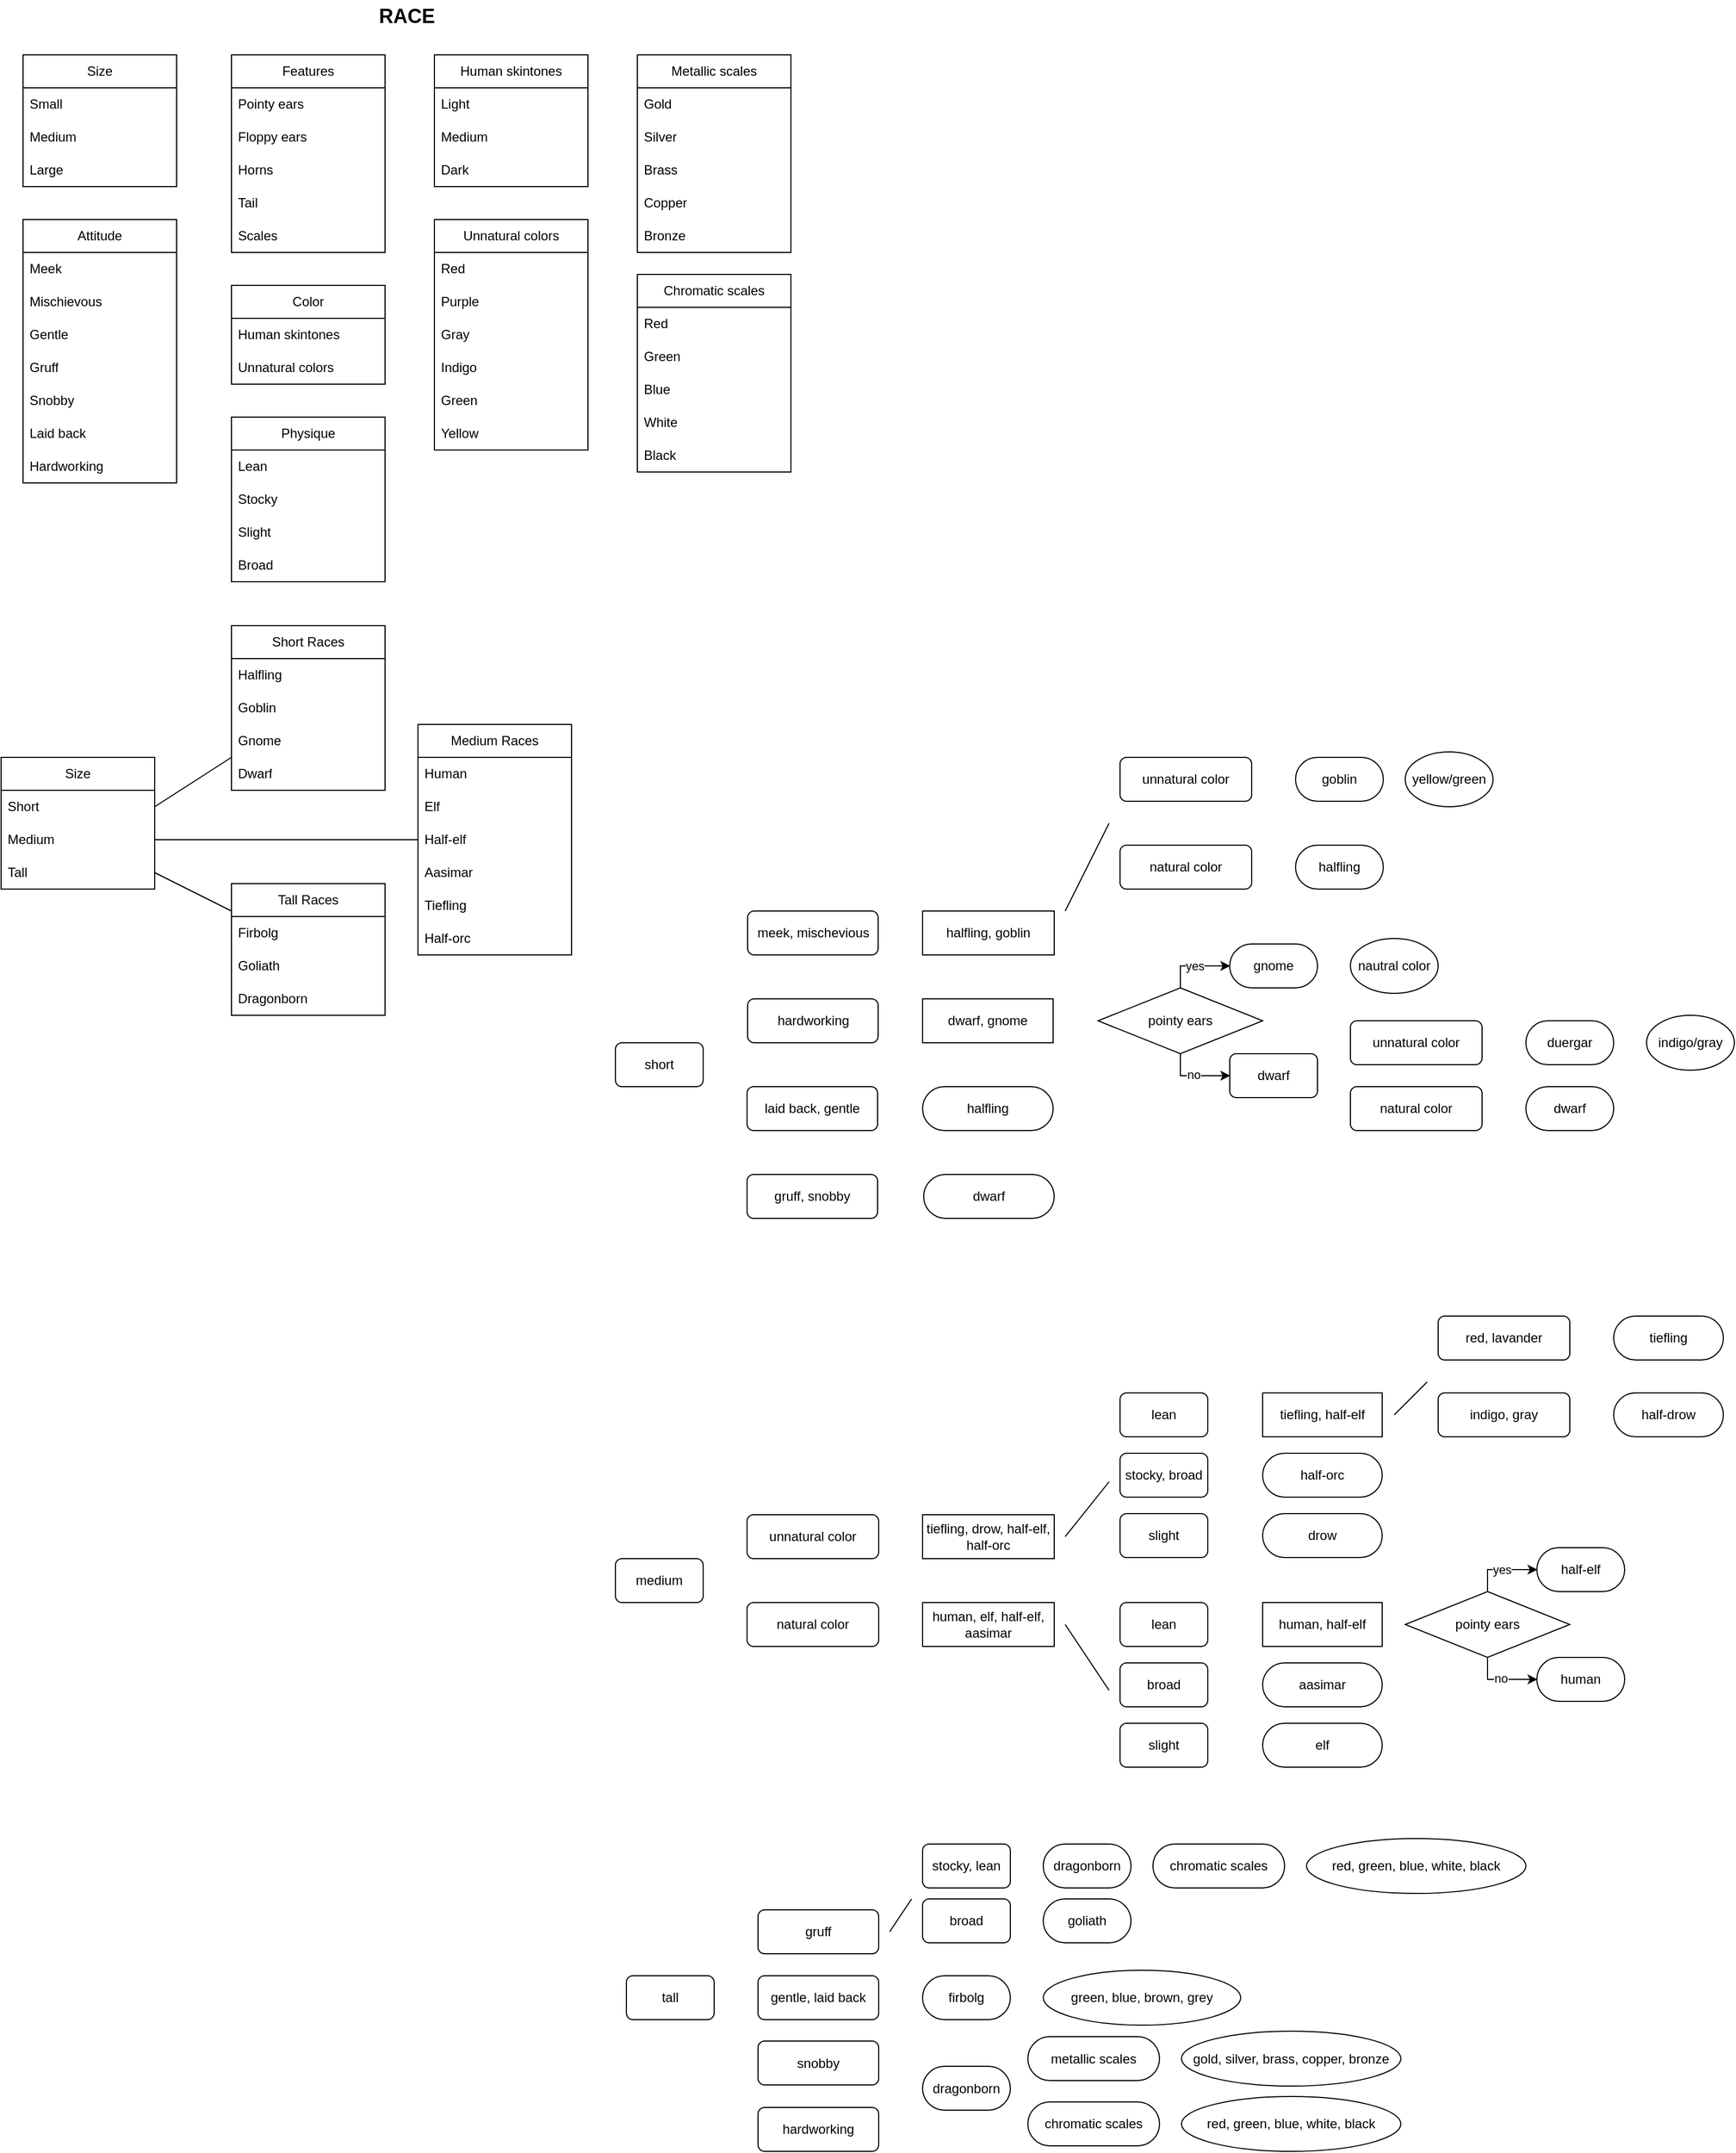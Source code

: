 <mxfile version="21.2.7" type="device">
  <diagram name="Page-1" id="GU8Ssl7aqhGgLjtSVy66">
    <mxGraphModel dx="1290" dy="538" grid="1" gridSize="10" guides="1" tooltips="1" connect="1" arrows="1" fold="1" page="1" pageScale="1" pageWidth="850" pageHeight="1100" math="0" shadow="0">
      <root>
        <mxCell id="0" />
        <mxCell id="1" parent="0" />
        <mxCell id="OSJO1DfyJ7Ro2u0NS1iK-2" value="Size" style="swimlane;fontStyle=0;childLayout=stackLayout;horizontal=1;startSize=30;horizontalStack=0;resizeParent=1;resizeParentMax=0;resizeLast=0;collapsible=1;marginBottom=0;whiteSpace=wrap;html=1;" vertex="1" parent="1">
          <mxGeometry x="50" y="80" width="140" height="120" as="geometry" />
        </mxCell>
        <mxCell id="OSJO1DfyJ7Ro2u0NS1iK-3" value="Small" style="text;strokeColor=none;fillColor=none;align=left;verticalAlign=middle;spacingLeft=4;spacingRight=4;overflow=hidden;points=[[0,0.5],[1,0.5]];portConstraint=eastwest;rotatable=0;whiteSpace=wrap;html=1;" vertex="1" parent="OSJO1DfyJ7Ro2u0NS1iK-2">
          <mxGeometry y="30" width="140" height="30" as="geometry" />
        </mxCell>
        <mxCell id="OSJO1DfyJ7Ro2u0NS1iK-4" value="Medium" style="text;strokeColor=none;fillColor=none;align=left;verticalAlign=middle;spacingLeft=4;spacingRight=4;overflow=hidden;points=[[0,0.5],[1,0.5]];portConstraint=eastwest;rotatable=0;whiteSpace=wrap;html=1;" vertex="1" parent="OSJO1DfyJ7Ro2u0NS1iK-2">
          <mxGeometry y="60" width="140" height="30" as="geometry" />
        </mxCell>
        <mxCell id="OSJO1DfyJ7Ro2u0NS1iK-5" value="Large" style="text;strokeColor=none;fillColor=none;align=left;verticalAlign=middle;spacingLeft=4;spacingRight=4;overflow=hidden;points=[[0,0.5],[1,0.5]];portConstraint=eastwest;rotatable=0;whiteSpace=wrap;html=1;" vertex="1" parent="OSJO1DfyJ7Ro2u0NS1iK-2">
          <mxGeometry y="90" width="140" height="30" as="geometry" />
        </mxCell>
        <mxCell id="OSJO1DfyJ7Ro2u0NS1iK-6" value="&lt;font style=&quot;font-size: 18px;&quot;&gt;&lt;b&gt;RACE&lt;/b&gt;&lt;/font&gt;" style="text;html=1;strokeColor=none;fillColor=none;align=center;verticalAlign=middle;whiteSpace=wrap;rounded=0;" vertex="1" parent="1">
          <mxGeometry x="370" y="30" width="60" height="30" as="geometry" />
        </mxCell>
        <mxCell id="OSJO1DfyJ7Ro2u0NS1iK-8" value="Attitude" style="swimlane;fontStyle=0;childLayout=stackLayout;horizontal=1;startSize=30;horizontalStack=0;resizeParent=1;resizeParentMax=0;resizeLast=0;collapsible=1;marginBottom=0;whiteSpace=wrap;html=1;movable=1;resizable=1;rotatable=1;deletable=1;editable=1;locked=0;connectable=1;" vertex="1" parent="1">
          <mxGeometry x="50" y="230" width="140" height="240" as="geometry" />
        </mxCell>
        <mxCell id="OSJO1DfyJ7Ro2u0NS1iK-9" value="&lt;div&gt;Meek&lt;/div&gt;" style="text;strokeColor=none;fillColor=none;align=left;verticalAlign=middle;spacingLeft=4;spacingRight=4;overflow=hidden;points=[[0,0.5],[1,0.5]];portConstraint=eastwest;rotatable=0;whiteSpace=wrap;html=1;" vertex="1" parent="OSJO1DfyJ7Ro2u0NS1iK-8">
          <mxGeometry y="30" width="140" height="30" as="geometry" />
        </mxCell>
        <mxCell id="OSJO1DfyJ7Ro2u0NS1iK-10" value="&lt;div&gt;Mischievous&lt;/div&gt;" style="text;strokeColor=none;fillColor=none;align=left;verticalAlign=middle;spacingLeft=4;spacingRight=4;overflow=hidden;points=[[0,0.5],[1,0.5]];portConstraint=eastwest;rotatable=0;whiteSpace=wrap;html=1;" vertex="1" parent="OSJO1DfyJ7Ro2u0NS1iK-8">
          <mxGeometry y="60" width="140" height="30" as="geometry" />
        </mxCell>
        <mxCell id="OSJO1DfyJ7Ro2u0NS1iK-11" value="Gentle" style="text;strokeColor=none;fillColor=none;align=left;verticalAlign=middle;spacingLeft=4;spacingRight=4;overflow=hidden;points=[[0,0.5],[1,0.5]];portConstraint=eastwest;rotatable=0;whiteSpace=wrap;html=1;" vertex="1" parent="OSJO1DfyJ7Ro2u0NS1iK-8">
          <mxGeometry y="90" width="140" height="30" as="geometry" />
        </mxCell>
        <mxCell id="OSJO1DfyJ7Ro2u0NS1iK-13" value="Gruff" style="text;strokeColor=none;fillColor=none;align=left;verticalAlign=middle;spacingLeft=4;spacingRight=4;overflow=hidden;points=[[0,0.5],[1,0.5]];portConstraint=eastwest;rotatable=0;whiteSpace=wrap;html=1;" vertex="1" parent="OSJO1DfyJ7Ro2u0NS1iK-8">
          <mxGeometry y="120" width="140" height="30" as="geometry" />
        </mxCell>
        <mxCell id="OSJO1DfyJ7Ro2u0NS1iK-14" value="Snobby" style="text;strokeColor=none;fillColor=none;align=left;verticalAlign=middle;spacingLeft=4;spacingRight=4;overflow=hidden;points=[[0,0.5],[1,0.5]];portConstraint=eastwest;rotatable=0;whiteSpace=wrap;html=1;" vertex="1" parent="OSJO1DfyJ7Ro2u0NS1iK-8">
          <mxGeometry y="150" width="140" height="30" as="geometry" />
        </mxCell>
        <mxCell id="OSJO1DfyJ7Ro2u0NS1iK-108" value="&lt;div&gt;Laid back&lt;/div&gt;" style="text;strokeColor=none;fillColor=none;align=left;verticalAlign=middle;spacingLeft=4;spacingRight=4;overflow=hidden;points=[[0,0.5],[1,0.5]];portConstraint=eastwest;rotatable=0;whiteSpace=wrap;html=1;" vertex="1" parent="OSJO1DfyJ7Ro2u0NS1iK-8">
          <mxGeometry y="180" width="140" height="30" as="geometry" />
        </mxCell>
        <mxCell id="OSJO1DfyJ7Ro2u0NS1iK-109" value="Hardworking" style="text;strokeColor=none;fillColor=none;align=left;verticalAlign=middle;spacingLeft=4;spacingRight=4;overflow=hidden;points=[[0,0.5],[1,0.5]];portConstraint=eastwest;rotatable=0;whiteSpace=wrap;html=1;" vertex="1" parent="OSJO1DfyJ7Ro2u0NS1iK-8">
          <mxGeometry y="210" width="140" height="30" as="geometry" />
        </mxCell>
        <mxCell id="OSJO1DfyJ7Ro2u0NS1iK-16" value="Features" style="swimlane;fontStyle=0;childLayout=stackLayout;horizontal=1;startSize=30;horizontalStack=0;resizeParent=1;resizeParentMax=0;resizeLast=0;collapsible=1;marginBottom=0;whiteSpace=wrap;html=1;" vertex="1" parent="1">
          <mxGeometry x="240" y="80" width="140" height="180" as="geometry" />
        </mxCell>
        <mxCell id="OSJO1DfyJ7Ro2u0NS1iK-17" value="Pointy ears" style="text;strokeColor=none;fillColor=none;align=left;verticalAlign=middle;spacingLeft=4;spacingRight=4;overflow=hidden;points=[[0,0.5],[1,0.5]];portConstraint=eastwest;rotatable=0;whiteSpace=wrap;html=1;" vertex="1" parent="OSJO1DfyJ7Ro2u0NS1iK-16">
          <mxGeometry y="30" width="140" height="30" as="geometry" />
        </mxCell>
        <mxCell id="OSJO1DfyJ7Ro2u0NS1iK-18" value="Floppy ears" style="text;strokeColor=none;fillColor=none;align=left;verticalAlign=middle;spacingLeft=4;spacingRight=4;overflow=hidden;points=[[0,0.5],[1,0.5]];portConstraint=eastwest;rotatable=0;whiteSpace=wrap;html=1;" vertex="1" parent="OSJO1DfyJ7Ro2u0NS1iK-16">
          <mxGeometry y="60" width="140" height="30" as="geometry" />
        </mxCell>
        <mxCell id="OSJO1DfyJ7Ro2u0NS1iK-19" value="&lt;div&gt;Horns&lt;/div&gt;" style="text;strokeColor=none;fillColor=none;align=left;verticalAlign=middle;spacingLeft=4;spacingRight=4;overflow=hidden;points=[[0,0.5],[1,0.5]];portConstraint=eastwest;rotatable=0;whiteSpace=wrap;html=1;" vertex="1" parent="OSJO1DfyJ7Ro2u0NS1iK-16">
          <mxGeometry y="90" width="140" height="30" as="geometry" />
        </mxCell>
        <mxCell id="OSJO1DfyJ7Ro2u0NS1iK-20" value="Tail" style="text;strokeColor=none;fillColor=none;align=left;verticalAlign=middle;spacingLeft=4;spacingRight=4;overflow=hidden;points=[[0,0.5],[1,0.5]];portConstraint=eastwest;rotatable=0;whiteSpace=wrap;html=1;" vertex="1" parent="OSJO1DfyJ7Ro2u0NS1iK-16">
          <mxGeometry y="120" width="140" height="30" as="geometry" />
        </mxCell>
        <mxCell id="OSJO1DfyJ7Ro2u0NS1iK-21" value="Scales" style="text;strokeColor=none;fillColor=none;align=left;verticalAlign=middle;spacingLeft=4;spacingRight=4;overflow=hidden;points=[[0,0.5],[1,0.5]];portConstraint=eastwest;rotatable=0;whiteSpace=wrap;html=1;" vertex="1" parent="OSJO1DfyJ7Ro2u0NS1iK-16">
          <mxGeometry y="150" width="140" height="30" as="geometry" />
        </mxCell>
        <mxCell id="OSJO1DfyJ7Ro2u0NS1iK-22" value="Color" style="swimlane;fontStyle=0;childLayout=stackLayout;horizontal=1;startSize=30;horizontalStack=0;resizeParent=1;resizeParentMax=0;resizeLast=0;collapsible=1;marginBottom=0;whiteSpace=wrap;html=1;" vertex="1" parent="1">
          <mxGeometry x="240" y="290" width="140" height="90" as="geometry" />
        </mxCell>
        <mxCell id="OSJO1DfyJ7Ro2u0NS1iK-23" value="Human skintones" style="text;strokeColor=none;fillColor=none;align=left;verticalAlign=middle;spacingLeft=4;spacingRight=4;overflow=hidden;points=[[0,0.5],[1,0.5]];portConstraint=eastwest;rotatable=0;whiteSpace=wrap;html=1;" vertex="1" parent="OSJO1DfyJ7Ro2u0NS1iK-22">
          <mxGeometry y="30" width="140" height="30" as="geometry" />
        </mxCell>
        <mxCell id="OSJO1DfyJ7Ro2u0NS1iK-24" value="&lt;div&gt;Unnatural colors&lt;/div&gt;" style="text;strokeColor=none;fillColor=none;align=left;verticalAlign=middle;spacingLeft=4;spacingRight=4;overflow=hidden;points=[[0,0.5],[1,0.5]];portConstraint=eastwest;rotatable=0;whiteSpace=wrap;html=1;" vertex="1" parent="OSJO1DfyJ7Ro2u0NS1iK-22">
          <mxGeometry y="60" width="140" height="30" as="geometry" />
        </mxCell>
        <mxCell id="OSJO1DfyJ7Ro2u0NS1iK-26" value="Human skintones" style="swimlane;fontStyle=0;childLayout=stackLayout;horizontal=1;startSize=30;horizontalStack=0;resizeParent=1;resizeParentMax=0;resizeLast=0;collapsible=1;marginBottom=0;whiteSpace=wrap;html=1;" vertex="1" parent="1">
          <mxGeometry x="425" y="80" width="140" height="120" as="geometry" />
        </mxCell>
        <mxCell id="OSJO1DfyJ7Ro2u0NS1iK-27" value="Light" style="text;strokeColor=none;fillColor=none;align=left;verticalAlign=middle;spacingLeft=4;spacingRight=4;overflow=hidden;points=[[0,0.5],[1,0.5]];portConstraint=eastwest;rotatable=0;whiteSpace=wrap;html=1;" vertex="1" parent="OSJO1DfyJ7Ro2u0NS1iK-26">
          <mxGeometry y="30" width="140" height="30" as="geometry" />
        </mxCell>
        <mxCell id="OSJO1DfyJ7Ro2u0NS1iK-28" value="Medium" style="text;strokeColor=none;fillColor=none;align=left;verticalAlign=middle;spacingLeft=4;spacingRight=4;overflow=hidden;points=[[0,0.5],[1,0.5]];portConstraint=eastwest;rotatable=0;whiteSpace=wrap;html=1;" vertex="1" parent="OSJO1DfyJ7Ro2u0NS1iK-26">
          <mxGeometry y="60" width="140" height="30" as="geometry" />
        </mxCell>
        <mxCell id="OSJO1DfyJ7Ro2u0NS1iK-29" value="Dark" style="text;strokeColor=none;fillColor=none;align=left;verticalAlign=middle;spacingLeft=4;spacingRight=4;overflow=hidden;points=[[0,0.5],[1,0.5]];portConstraint=eastwest;rotatable=0;whiteSpace=wrap;html=1;" vertex="1" parent="OSJO1DfyJ7Ro2u0NS1iK-26">
          <mxGeometry y="90" width="140" height="30" as="geometry" />
        </mxCell>
        <mxCell id="OSJO1DfyJ7Ro2u0NS1iK-30" value="Unnatural colors" style="swimlane;fontStyle=0;childLayout=stackLayout;horizontal=1;startSize=30;horizontalStack=0;resizeParent=1;resizeParentMax=0;resizeLast=0;collapsible=1;marginBottom=0;whiteSpace=wrap;html=1;" vertex="1" parent="1">
          <mxGeometry x="425" y="230" width="140" height="210" as="geometry" />
        </mxCell>
        <mxCell id="OSJO1DfyJ7Ro2u0NS1iK-31" value="Red" style="text;strokeColor=none;fillColor=none;align=left;verticalAlign=middle;spacingLeft=4;spacingRight=4;overflow=hidden;points=[[0,0.5],[1,0.5]];portConstraint=eastwest;rotatable=0;whiteSpace=wrap;html=1;" vertex="1" parent="OSJO1DfyJ7Ro2u0NS1iK-30">
          <mxGeometry y="30" width="140" height="30" as="geometry" />
        </mxCell>
        <mxCell id="OSJO1DfyJ7Ro2u0NS1iK-42" value="Purple" style="text;strokeColor=none;fillColor=none;align=left;verticalAlign=middle;spacingLeft=4;spacingRight=4;overflow=hidden;points=[[0,0.5],[1,0.5]];portConstraint=eastwest;rotatable=0;whiteSpace=wrap;html=1;" vertex="1" parent="OSJO1DfyJ7Ro2u0NS1iK-30">
          <mxGeometry y="60" width="140" height="30" as="geometry" />
        </mxCell>
        <mxCell id="OSJO1DfyJ7Ro2u0NS1iK-32" value="&lt;div&gt;Gray&lt;/div&gt;" style="text;strokeColor=none;fillColor=none;align=left;verticalAlign=middle;spacingLeft=4;spacingRight=4;overflow=hidden;points=[[0,0.5],[1,0.5]];portConstraint=eastwest;rotatable=0;whiteSpace=wrap;html=1;" vertex="1" parent="OSJO1DfyJ7Ro2u0NS1iK-30">
          <mxGeometry y="90" width="140" height="30" as="geometry" />
        </mxCell>
        <mxCell id="OSJO1DfyJ7Ro2u0NS1iK-33" value="&lt;div&gt;Indigo&lt;/div&gt;" style="text;strokeColor=none;fillColor=none;align=left;verticalAlign=middle;spacingLeft=4;spacingRight=4;overflow=hidden;points=[[0,0.5],[1,0.5]];portConstraint=eastwest;rotatable=0;whiteSpace=wrap;html=1;" vertex="1" parent="OSJO1DfyJ7Ro2u0NS1iK-30">
          <mxGeometry y="120" width="140" height="30" as="geometry" />
        </mxCell>
        <mxCell id="OSJO1DfyJ7Ro2u0NS1iK-88" value="Green" style="text;strokeColor=none;fillColor=none;align=left;verticalAlign=middle;spacingLeft=4;spacingRight=4;overflow=hidden;points=[[0,0.5],[1,0.5]];portConstraint=eastwest;rotatable=0;whiteSpace=wrap;html=1;" vertex="1" parent="OSJO1DfyJ7Ro2u0NS1iK-30">
          <mxGeometry y="150" width="140" height="30" as="geometry" />
        </mxCell>
        <mxCell id="OSJO1DfyJ7Ro2u0NS1iK-89" value="Yellow" style="text;strokeColor=none;fillColor=none;align=left;verticalAlign=middle;spacingLeft=4;spacingRight=4;overflow=hidden;points=[[0,0.5],[1,0.5]];portConstraint=eastwest;rotatable=0;whiteSpace=wrap;html=1;" vertex="1" parent="OSJO1DfyJ7Ro2u0NS1iK-30">
          <mxGeometry y="180" width="140" height="30" as="geometry" />
        </mxCell>
        <mxCell id="OSJO1DfyJ7Ro2u0NS1iK-38" value="Metallic scales" style="swimlane;fontStyle=0;childLayout=stackLayout;horizontal=1;startSize=30;horizontalStack=0;resizeParent=1;resizeParentMax=0;resizeLast=0;collapsible=1;marginBottom=0;whiteSpace=wrap;html=1;" vertex="1" parent="1">
          <mxGeometry x="610" y="80" width="140" height="180" as="geometry" />
        </mxCell>
        <mxCell id="OSJO1DfyJ7Ro2u0NS1iK-39" value="&lt;div&gt;Gold&lt;/div&gt;" style="text;strokeColor=none;fillColor=none;align=left;verticalAlign=middle;spacingLeft=4;spacingRight=4;overflow=hidden;points=[[0,0.5],[1,0.5]];portConstraint=eastwest;rotatable=0;whiteSpace=wrap;html=1;" vertex="1" parent="OSJO1DfyJ7Ro2u0NS1iK-38">
          <mxGeometry y="30" width="140" height="30" as="geometry" />
        </mxCell>
        <mxCell id="OSJO1DfyJ7Ro2u0NS1iK-40" value="Silver" style="text;strokeColor=none;fillColor=none;align=left;verticalAlign=middle;spacingLeft=4;spacingRight=4;overflow=hidden;points=[[0,0.5],[1,0.5]];portConstraint=eastwest;rotatable=0;whiteSpace=wrap;html=1;" vertex="1" parent="OSJO1DfyJ7Ro2u0NS1iK-38">
          <mxGeometry y="60" width="140" height="30" as="geometry" />
        </mxCell>
        <mxCell id="OSJO1DfyJ7Ro2u0NS1iK-41" value="Brass" style="text;strokeColor=none;fillColor=none;align=left;verticalAlign=middle;spacingLeft=4;spacingRight=4;overflow=hidden;points=[[0,0.5],[1,0.5]];portConstraint=eastwest;rotatable=0;whiteSpace=wrap;html=1;" vertex="1" parent="OSJO1DfyJ7Ro2u0NS1iK-38">
          <mxGeometry y="90" width="140" height="30" as="geometry" />
        </mxCell>
        <mxCell id="OSJO1DfyJ7Ro2u0NS1iK-43" value="Copper" style="text;strokeColor=none;fillColor=none;align=left;verticalAlign=middle;spacingLeft=4;spacingRight=4;overflow=hidden;points=[[0,0.5],[1,0.5]];portConstraint=eastwest;rotatable=0;whiteSpace=wrap;html=1;" vertex="1" parent="OSJO1DfyJ7Ro2u0NS1iK-38">
          <mxGeometry y="120" width="140" height="30" as="geometry" />
        </mxCell>
        <mxCell id="OSJO1DfyJ7Ro2u0NS1iK-44" value="Bronze" style="text;strokeColor=none;fillColor=none;align=left;verticalAlign=middle;spacingLeft=4;spacingRight=4;overflow=hidden;points=[[0,0.5],[1,0.5]];portConstraint=eastwest;rotatable=0;whiteSpace=wrap;html=1;" vertex="1" parent="OSJO1DfyJ7Ro2u0NS1iK-38">
          <mxGeometry y="150" width="140" height="30" as="geometry" />
        </mxCell>
        <mxCell id="OSJO1DfyJ7Ro2u0NS1iK-45" value="Chromatic scales" style="swimlane;fontStyle=0;childLayout=stackLayout;horizontal=1;startSize=30;horizontalStack=0;resizeParent=1;resizeParentMax=0;resizeLast=0;collapsible=1;marginBottom=0;whiteSpace=wrap;html=1;" vertex="1" parent="1">
          <mxGeometry x="610" y="280" width="140" height="180" as="geometry" />
        </mxCell>
        <mxCell id="OSJO1DfyJ7Ro2u0NS1iK-46" value="Red&lt;span style=&quot;white-space: pre;&quot;&gt;	&lt;/span&gt;" style="text;strokeColor=none;fillColor=none;align=left;verticalAlign=middle;spacingLeft=4;spacingRight=4;overflow=hidden;points=[[0,0.5],[1,0.5]];portConstraint=eastwest;rotatable=0;whiteSpace=wrap;html=1;" vertex="1" parent="OSJO1DfyJ7Ro2u0NS1iK-45">
          <mxGeometry y="30" width="140" height="30" as="geometry" />
        </mxCell>
        <mxCell id="OSJO1DfyJ7Ro2u0NS1iK-47" value="Green" style="text;strokeColor=none;fillColor=none;align=left;verticalAlign=middle;spacingLeft=4;spacingRight=4;overflow=hidden;points=[[0,0.5],[1,0.5]];portConstraint=eastwest;rotatable=0;whiteSpace=wrap;html=1;" vertex="1" parent="OSJO1DfyJ7Ro2u0NS1iK-45">
          <mxGeometry y="60" width="140" height="30" as="geometry" />
        </mxCell>
        <mxCell id="OSJO1DfyJ7Ro2u0NS1iK-48" value="Blue" style="text;strokeColor=none;fillColor=none;align=left;verticalAlign=middle;spacingLeft=4;spacingRight=4;overflow=hidden;points=[[0,0.5],[1,0.5]];portConstraint=eastwest;rotatable=0;whiteSpace=wrap;html=1;" vertex="1" parent="OSJO1DfyJ7Ro2u0NS1iK-45">
          <mxGeometry y="90" width="140" height="30" as="geometry" />
        </mxCell>
        <mxCell id="OSJO1DfyJ7Ro2u0NS1iK-49" value="White" style="text;strokeColor=none;fillColor=none;align=left;verticalAlign=middle;spacingLeft=4;spacingRight=4;overflow=hidden;points=[[0,0.5],[1,0.5]];portConstraint=eastwest;rotatable=0;whiteSpace=wrap;html=1;" vertex="1" parent="OSJO1DfyJ7Ro2u0NS1iK-45">
          <mxGeometry y="120" width="140" height="30" as="geometry" />
        </mxCell>
        <mxCell id="OSJO1DfyJ7Ro2u0NS1iK-50" value="Black" style="text;strokeColor=none;fillColor=none;align=left;verticalAlign=middle;spacingLeft=4;spacingRight=4;overflow=hidden;points=[[0,0.5],[1,0.5]];portConstraint=eastwest;rotatable=0;whiteSpace=wrap;html=1;" vertex="1" parent="OSJO1DfyJ7Ro2u0NS1iK-45">
          <mxGeometry y="150" width="140" height="30" as="geometry" />
        </mxCell>
        <mxCell id="OSJO1DfyJ7Ro2u0NS1iK-61" value="Physique" style="swimlane;fontStyle=0;childLayout=stackLayout;horizontal=1;startSize=30;horizontalStack=0;resizeParent=1;resizeParentMax=0;resizeLast=0;collapsible=1;marginBottom=0;whiteSpace=wrap;html=1;" vertex="1" parent="1">
          <mxGeometry x="240" y="410" width="140" height="150" as="geometry" />
        </mxCell>
        <mxCell id="OSJO1DfyJ7Ro2u0NS1iK-62" value="Lean" style="text;strokeColor=none;fillColor=none;align=left;verticalAlign=middle;spacingLeft=4;spacingRight=4;overflow=hidden;points=[[0,0.5],[1,0.5]];portConstraint=eastwest;rotatable=0;whiteSpace=wrap;html=1;" vertex="1" parent="OSJO1DfyJ7Ro2u0NS1iK-61">
          <mxGeometry y="30" width="140" height="30" as="geometry" />
        </mxCell>
        <mxCell id="OSJO1DfyJ7Ro2u0NS1iK-63" value="Stocky&lt;span style=&quot;white-space: pre;&quot;&gt;	&lt;/span&gt;" style="text;strokeColor=none;fillColor=none;align=left;verticalAlign=middle;spacingLeft=4;spacingRight=4;overflow=hidden;points=[[0,0.5],[1,0.5]];portConstraint=eastwest;rotatable=0;whiteSpace=wrap;html=1;" vertex="1" parent="OSJO1DfyJ7Ro2u0NS1iK-61">
          <mxGeometry y="60" width="140" height="30" as="geometry" />
        </mxCell>
        <mxCell id="OSJO1DfyJ7Ro2u0NS1iK-64" value="Slight" style="text;strokeColor=none;fillColor=none;align=left;verticalAlign=middle;spacingLeft=4;spacingRight=4;overflow=hidden;points=[[0,0.5],[1,0.5]];portConstraint=eastwest;rotatable=0;whiteSpace=wrap;html=1;" vertex="1" parent="OSJO1DfyJ7Ro2u0NS1iK-61">
          <mxGeometry y="90" width="140" height="30" as="geometry" />
        </mxCell>
        <mxCell id="OSJO1DfyJ7Ro2u0NS1iK-65" value="Broad" style="text;strokeColor=none;fillColor=none;align=left;verticalAlign=middle;spacingLeft=4;spacingRight=4;overflow=hidden;points=[[0,0.5],[1,0.5]];portConstraint=eastwest;rotatable=0;whiteSpace=wrap;html=1;fontStyle=0" vertex="1" parent="OSJO1DfyJ7Ro2u0NS1iK-61">
          <mxGeometry y="120" width="140" height="30" as="geometry" />
        </mxCell>
        <mxCell id="OSJO1DfyJ7Ro2u0NS1iK-147" value="" style="group" vertex="1" connectable="0" parent="1">
          <mxGeometry x="590" y="715" width="1020" height="425" as="geometry" />
        </mxCell>
        <mxCell id="OSJO1DfyJ7Ro2u0NS1iK-104" value="short" style="rounded=1;whiteSpace=wrap;html=1;" vertex="1" parent="OSJO1DfyJ7Ro2u0NS1iK-147">
          <mxGeometry y="265" width="80" height="40" as="geometry" />
        </mxCell>
        <mxCell id="OSJO1DfyJ7Ro2u0NS1iK-107" value="meek, mischevious" style="rounded=1;whiteSpace=wrap;html=1;" vertex="1" parent="OSJO1DfyJ7Ro2u0NS1iK-147">
          <mxGeometry x="120.5" y="145" width="119" height="40" as="geometry" />
        </mxCell>
        <mxCell id="OSJO1DfyJ7Ro2u0NS1iK-111" value="hardworking" style="rounded=1;whiteSpace=wrap;html=1;" vertex="1" parent="OSJO1DfyJ7Ro2u0NS1iK-147">
          <mxGeometry x="120.5" y="225" width="119" height="40" as="geometry" />
        </mxCell>
        <mxCell id="OSJO1DfyJ7Ro2u0NS1iK-113" value="dwarf, gnome" style="rounded=1;whiteSpace=wrap;html=1;arcSize=0;" vertex="1" parent="OSJO1DfyJ7Ro2u0NS1iK-147">
          <mxGeometry x="280" y="225" width="119" height="40" as="geometry" />
        </mxCell>
        <mxCell id="OSJO1DfyJ7Ro2u0NS1iK-114" value="halfling, goblin" style="rounded=1;whiteSpace=wrap;html=1;arcSize=0;" vertex="1" parent="OSJO1DfyJ7Ro2u0NS1iK-147">
          <mxGeometry x="280" y="145" width="120" height="40" as="geometry" />
        </mxCell>
        <mxCell id="OSJO1DfyJ7Ro2u0NS1iK-115" value="halfling" style="rounded=1;whiteSpace=wrap;html=1;arcSize=50;" vertex="1" parent="OSJO1DfyJ7Ro2u0NS1iK-147">
          <mxGeometry x="280" y="305" width="119" height="40" as="geometry" />
        </mxCell>
        <mxCell id="OSJO1DfyJ7Ro2u0NS1iK-116" value="laid back, gentle" style="rounded=1;whiteSpace=wrap;html=1;" vertex="1" parent="OSJO1DfyJ7Ro2u0NS1iK-147">
          <mxGeometry x="120" y="305" width="119" height="40" as="geometry" />
        </mxCell>
        <mxCell id="OSJO1DfyJ7Ro2u0NS1iK-117" value="gruff, snobby" style="rounded=1;whiteSpace=wrap;html=1;" vertex="1" parent="OSJO1DfyJ7Ro2u0NS1iK-147">
          <mxGeometry x="120" y="385" width="119" height="40" as="geometry" />
        </mxCell>
        <mxCell id="OSJO1DfyJ7Ro2u0NS1iK-118" value="dwarf" style="rounded=1;whiteSpace=wrap;html=1;arcSize=50;" vertex="1" parent="OSJO1DfyJ7Ro2u0NS1iK-147">
          <mxGeometry x="281" y="385" width="119" height="40" as="geometry" />
        </mxCell>
        <mxCell id="OSJO1DfyJ7Ro2u0NS1iK-121" value="unnatural color" style="rounded=1;whiteSpace=wrap;html=1;" vertex="1" parent="OSJO1DfyJ7Ro2u0NS1iK-147">
          <mxGeometry x="460" y="5" width="120" height="40" as="geometry" />
        </mxCell>
        <mxCell id="OSJO1DfyJ7Ro2u0NS1iK-122" value="" style="endArrow=none;html=1;rounded=0;" edge="1" parent="OSJO1DfyJ7Ro2u0NS1iK-147">
          <mxGeometry width="50" height="50" relative="1" as="geometry">
            <mxPoint x="410" y="145" as="sourcePoint" />
            <mxPoint x="450" y="65" as="targetPoint" />
          </mxGeometry>
        </mxCell>
        <mxCell id="OSJO1DfyJ7Ro2u0NS1iK-123" value="goblin" style="rounded=1;whiteSpace=wrap;html=1;arcSize=50;" vertex="1" parent="OSJO1DfyJ7Ro2u0NS1iK-147">
          <mxGeometry x="620" y="5" width="80" height="40" as="geometry" />
        </mxCell>
        <mxCell id="OSJO1DfyJ7Ro2u0NS1iK-127" value="natural color" style="rounded=1;whiteSpace=wrap;html=1;" vertex="1" parent="OSJO1DfyJ7Ro2u0NS1iK-147">
          <mxGeometry x="460" y="85" width="120" height="40" as="geometry" />
        </mxCell>
        <mxCell id="OSJO1DfyJ7Ro2u0NS1iK-128" value="halfling" style="rounded=1;whiteSpace=wrap;html=1;arcSize=50;" vertex="1" parent="OSJO1DfyJ7Ro2u0NS1iK-147">
          <mxGeometry x="620" y="85" width="80" height="40" as="geometry" />
        </mxCell>
        <mxCell id="OSJO1DfyJ7Ro2u0NS1iK-132" value="yes" style="edgeStyle=orthogonalEdgeStyle;rounded=0;orthogonalLoop=1;jettySize=auto;html=1;" edge="1" parent="OSJO1DfyJ7Ro2u0NS1iK-147" source="OSJO1DfyJ7Ro2u0NS1iK-131">
          <mxGeometry relative="1" as="geometry">
            <mxPoint x="560" y="195" as="targetPoint" />
          </mxGeometry>
        </mxCell>
        <mxCell id="OSJO1DfyJ7Ro2u0NS1iK-133" style="edgeStyle=orthogonalEdgeStyle;rounded=0;orthogonalLoop=1;jettySize=auto;html=1;" edge="1" parent="OSJO1DfyJ7Ro2u0NS1iK-147" source="OSJO1DfyJ7Ro2u0NS1iK-131">
          <mxGeometry relative="1" as="geometry">
            <mxPoint x="560" y="295" as="targetPoint" />
          </mxGeometry>
        </mxCell>
        <mxCell id="OSJO1DfyJ7Ro2u0NS1iK-135" value="no" style="edgeLabel;html=1;align=center;verticalAlign=middle;resizable=0;points=[];" vertex="1" connectable="0" parent="OSJO1DfyJ7Ro2u0NS1iK-133">
          <mxGeometry x="-0.03" y="1" relative="1" as="geometry">
            <mxPoint as="offset" />
          </mxGeometry>
        </mxCell>
        <mxCell id="OSJO1DfyJ7Ro2u0NS1iK-131" value="pointy ears" style="rhombus;whiteSpace=wrap;html=1;" vertex="1" parent="OSJO1DfyJ7Ro2u0NS1iK-147">
          <mxGeometry x="440" y="215" width="150" height="60" as="geometry" />
        </mxCell>
        <mxCell id="OSJO1DfyJ7Ro2u0NS1iK-134" value="gnome" style="rounded=1;whiteSpace=wrap;html=1;arcSize=50;" vertex="1" parent="OSJO1DfyJ7Ro2u0NS1iK-147">
          <mxGeometry x="560" y="175" width="80" height="40" as="geometry" />
        </mxCell>
        <mxCell id="OSJO1DfyJ7Ro2u0NS1iK-137" value="dwarf" style="rounded=1;whiteSpace=wrap;html=1;" vertex="1" parent="OSJO1DfyJ7Ro2u0NS1iK-147">
          <mxGeometry x="560" y="275" width="80" height="40" as="geometry" />
        </mxCell>
        <mxCell id="OSJO1DfyJ7Ro2u0NS1iK-138" value="yellow/green" style="ellipse;whiteSpace=wrap;html=1;" vertex="1" parent="OSJO1DfyJ7Ro2u0NS1iK-147">
          <mxGeometry x="720" width="80" height="50" as="geometry" />
        </mxCell>
        <mxCell id="OSJO1DfyJ7Ro2u0NS1iK-139" value="unnatural color" style="rounded=1;whiteSpace=wrap;html=1;" vertex="1" parent="OSJO1DfyJ7Ro2u0NS1iK-147">
          <mxGeometry x="670" y="245" width="120" height="40" as="geometry" />
        </mxCell>
        <mxCell id="OSJO1DfyJ7Ro2u0NS1iK-140" value="natural color" style="rounded=1;whiteSpace=wrap;html=1;" vertex="1" parent="OSJO1DfyJ7Ro2u0NS1iK-147">
          <mxGeometry x="670" y="305" width="120" height="40" as="geometry" />
        </mxCell>
        <mxCell id="OSJO1DfyJ7Ro2u0NS1iK-142" value="nautral color" style="ellipse;whiteSpace=wrap;html=1;" vertex="1" parent="OSJO1DfyJ7Ro2u0NS1iK-147">
          <mxGeometry x="670" y="170" width="80" height="50" as="geometry" />
        </mxCell>
        <mxCell id="OSJO1DfyJ7Ro2u0NS1iK-143" value="indigo/gray" style="ellipse;whiteSpace=wrap;html=1;" vertex="1" parent="OSJO1DfyJ7Ro2u0NS1iK-147">
          <mxGeometry x="940" y="240" width="80" height="50" as="geometry" />
        </mxCell>
        <mxCell id="OSJO1DfyJ7Ro2u0NS1iK-144" value="duergar" style="rounded=1;whiteSpace=wrap;html=1;arcSize=50;" vertex="1" parent="OSJO1DfyJ7Ro2u0NS1iK-147">
          <mxGeometry x="830" y="245" width="80" height="40" as="geometry" />
        </mxCell>
        <mxCell id="OSJO1DfyJ7Ro2u0NS1iK-221" value="dwarf" style="rounded=1;whiteSpace=wrap;html=1;arcSize=50;" vertex="1" parent="OSJO1DfyJ7Ro2u0NS1iK-147">
          <mxGeometry x="830" y="305" width="80" height="40" as="geometry" />
        </mxCell>
        <mxCell id="OSJO1DfyJ7Ro2u0NS1iK-222" value="" style="group" vertex="1" connectable="0" parent="1">
          <mxGeometry x="590" y="1229" width="1010" height="411" as="geometry" />
        </mxCell>
        <mxCell id="OSJO1DfyJ7Ro2u0NS1iK-149" value="medium" style="rounded=1;whiteSpace=wrap;html=1;" vertex="1" parent="OSJO1DfyJ7Ro2u0NS1iK-222">
          <mxGeometry y="221" width="80" height="40" as="geometry" />
        </mxCell>
        <mxCell id="OSJO1DfyJ7Ro2u0NS1iK-150" value="unnatural color" style="rounded=1;whiteSpace=wrap;html=1;" vertex="1" parent="OSJO1DfyJ7Ro2u0NS1iK-222">
          <mxGeometry x="120" y="181" width="120" height="40" as="geometry" />
        </mxCell>
        <mxCell id="OSJO1DfyJ7Ro2u0NS1iK-151" value="natural color" style="rounded=1;whiteSpace=wrap;html=1;" vertex="1" parent="OSJO1DfyJ7Ro2u0NS1iK-222">
          <mxGeometry x="120" y="261" width="120" height="40" as="geometry" />
        </mxCell>
        <mxCell id="OSJO1DfyJ7Ro2u0NS1iK-152" value="tiefling, drow, half-elf, half-orc" style="rounded=1;whiteSpace=wrap;html=1;arcSize=0;" vertex="1" parent="OSJO1DfyJ7Ro2u0NS1iK-222">
          <mxGeometry x="280" y="181" width="120" height="40" as="geometry" />
        </mxCell>
        <mxCell id="OSJO1DfyJ7Ro2u0NS1iK-153" value="&lt;div&gt;human, elf, half-elf, aasimar&lt;/div&gt;" style="rounded=1;whiteSpace=wrap;html=1;arcSize=0;" vertex="1" parent="OSJO1DfyJ7Ro2u0NS1iK-222">
          <mxGeometry x="280" y="261" width="120" height="40" as="geometry" />
        </mxCell>
        <mxCell id="OSJO1DfyJ7Ro2u0NS1iK-155" value="" style="endArrow=none;html=1;rounded=0;" edge="1" parent="OSJO1DfyJ7Ro2u0NS1iK-222">
          <mxGeometry width="50" height="50" relative="1" as="geometry">
            <mxPoint x="410" y="201" as="sourcePoint" />
            <mxPoint x="450" y="151" as="targetPoint" />
          </mxGeometry>
        </mxCell>
        <mxCell id="OSJO1DfyJ7Ro2u0NS1iK-187" value="stocky, broad" style="rounded=1;whiteSpace=wrap;html=1;" vertex="1" parent="OSJO1DfyJ7Ro2u0NS1iK-222">
          <mxGeometry x="460" y="125" width="80" height="40" as="geometry" />
        </mxCell>
        <mxCell id="OSJO1DfyJ7Ro2u0NS1iK-188" value="lean" style="rounded=1;whiteSpace=wrap;html=1;" vertex="1" parent="OSJO1DfyJ7Ro2u0NS1iK-222">
          <mxGeometry x="460" y="70" width="80" height="40" as="geometry" />
        </mxCell>
        <mxCell id="OSJO1DfyJ7Ro2u0NS1iK-189" value="slight" style="rounded=1;whiteSpace=wrap;html=1;" vertex="1" parent="OSJO1DfyJ7Ro2u0NS1iK-222">
          <mxGeometry x="460" y="180" width="80" height="40" as="geometry" />
        </mxCell>
        <mxCell id="OSJO1DfyJ7Ro2u0NS1iK-190" value="&lt;div&gt;tiefling, half-elf&lt;br&gt;&lt;/div&gt;" style="rounded=1;whiteSpace=wrap;html=1;arcSize=0;" vertex="1" parent="OSJO1DfyJ7Ro2u0NS1iK-222">
          <mxGeometry x="590" y="70" width="109" height="40" as="geometry" />
        </mxCell>
        <mxCell id="OSJO1DfyJ7Ro2u0NS1iK-191" value="half-orc" style="rounded=1;whiteSpace=wrap;html=1;arcSize=50;" vertex="1" parent="OSJO1DfyJ7Ro2u0NS1iK-222">
          <mxGeometry x="590" y="125" width="109" height="40" as="geometry" />
        </mxCell>
        <mxCell id="OSJO1DfyJ7Ro2u0NS1iK-192" value="drow" style="rounded=1;whiteSpace=wrap;html=1;fontStyle=0;arcSize=50;" vertex="1" parent="OSJO1DfyJ7Ro2u0NS1iK-222">
          <mxGeometry x="590" y="180" width="109" height="40" as="geometry" />
        </mxCell>
        <mxCell id="OSJO1DfyJ7Ro2u0NS1iK-193" value="" style="endArrow=none;html=1;rounded=0;" edge="1" parent="OSJO1DfyJ7Ro2u0NS1iK-222">
          <mxGeometry width="50" height="50" relative="1" as="geometry">
            <mxPoint x="710" y="90" as="sourcePoint" />
            <mxPoint x="740" y="60" as="targetPoint" />
          </mxGeometry>
        </mxCell>
        <mxCell id="OSJO1DfyJ7Ro2u0NS1iK-194" value="red, lavander" style="rounded=1;whiteSpace=wrap;html=1;" vertex="1" parent="OSJO1DfyJ7Ro2u0NS1iK-222">
          <mxGeometry x="750" width="120" height="40" as="geometry" />
        </mxCell>
        <mxCell id="OSJO1DfyJ7Ro2u0NS1iK-195" value="tiefling" style="rounded=1;whiteSpace=wrap;html=1;arcSize=50;" vertex="1" parent="OSJO1DfyJ7Ro2u0NS1iK-222">
          <mxGeometry x="910" width="100" height="40" as="geometry" />
        </mxCell>
        <mxCell id="OSJO1DfyJ7Ro2u0NS1iK-196" value="indigo, gray" style="rounded=1;whiteSpace=wrap;html=1;" vertex="1" parent="OSJO1DfyJ7Ro2u0NS1iK-222">
          <mxGeometry x="750" y="70" width="120" height="40" as="geometry" />
        </mxCell>
        <mxCell id="OSJO1DfyJ7Ro2u0NS1iK-197" value="half-drow" style="rounded=1;whiteSpace=wrap;html=1;arcSize=50;" vertex="1" parent="OSJO1DfyJ7Ro2u0NS1iK-222">
          <mxGeometry x="910" y="70" width="100" height="40" as="geometry" />
        </mxCell>
        <mxCell id="OSJO1DfyJ7Ro2u0NS1iK-203" value="broad" style="rounded=1;whiteSpace=wrap;html=1;" vertex="1" parent="OSJO1DfyJ7Ro2u0NS1iK-222">
          <mxGeometry x="460" y="316" width="80" height="40" as="geometry" />
        </mxCell>
        <mxCell id="OSJO1DfyJ7Ro2u0NS1iK-204" value="lean" style="rounded=1;whiteSpace=wrap;html=1;" vertex="1" parent="OSJO1DfyJ7Ro2u0NS1iK-222">
          <mxGeometry x="460" y="261" width="80" height="40" as="geometry" />
        </mxCell>
        <mxCell id="OSJO1DfyJ7Ro2u0NS1iK-205" value="slight" style="rounded=1;whiteSpace=wrap;html=1;" vertex="1" parent="OSJO1DfyJ7Ro2u0NS1iK-222">
          <mxGeometry x="460" y="371" width="80" height="40" as="geometry" />
        </mxCell>
        <mxCell id="OSJO1DfyJ7Ro2u0NS1iK-206" value="&lt;div&gt;human, half-elf&lt;br&gt;&lt;/div&gt;" style="rounded=1;whiteSpace=wrap;html=1;arcSize=0;" vertex="1" parent="OSJO1DfyJ7Ro2u0NS1iK-222">
          <mxGeometry x="590" y="261" width="109" height="40" as="geometry" />
        </mxCell>
        <mxCell id="OSJO1DfyJ7Ro2u0NS1iK-207" value="aasimar" style="rounded=1;whiteSpace=wrap;html=1;arcSize=50;" vertex="1" parent="OSJO1DfyJ7Ro2u0NS1iK-222">
          <mxGeometry x="590" y="316" width="109" height="40" as="geometry" />
        </mxCell>
        <mxCell id="OSJO1DfyJ7Ro2u0NS1iK-208" value="elf" style="rounded=1;whiteSpace=wrap;html=1;fontStyle=0;arcSize=50;" vertex="1" parent="OSJO1DfyJ7Ro2u0NS1iK-222">
          <mxGeometry x="590" y="371" width="109" height="40" as="geometry" />
        </mxCell>
        <mxCell id="OSJO1DfyJ7Ro2u0NS1iK-209" value="" style="endArrow=none;html=1;rounded=0;" edge="1" parent="OSJO1DfyJ7Ro2u0NS1iK-222">
          <mxGeometry width="50" height="50" relative="1" as="geometry">
            <mxPoint x="410" y="281" as="sourcePoint" />
            <mxPoint x="450" y="341" as="targetPoint" />
          </mxGeometry>
        </mxCell>
        <mxCell id="OSJO1DfyJ7Ro2u0NS1iK-215" value="yes" style="edgeStyle=orthogonalEdgeStyle;rounded=0;orthogonalLoop=1;jettySize=auto;html=1;" edge="1" parent="OSJO1DfyJ7Ro2u0NS1iK-222" source="OSJO1DfyJ7Ro2u0NS1iK-218">
          <mxGeometry relative="1" as="geometry">
            <mxPoint x="840" y="231" as="targetPoint" />
          </mxGeometry>
        </mxCell>
        <mxCell id="OSJO1DfyJ7Ro2u0NS1iK-216" style="edgeStyle=orthogonalEdgeStyle;rounded=0;orthogonalLoop=1;jettySize=auto;html=1;" edge="1" parent="OSJO1DfyJ7Ro2u0NS1iK-222" source="OSJO1DfyJ7Ro2u0NS1iK-218">
          <mxGeometry relative="1" as="geometry">
            <mxPoint x="840" y="331" as="targetPoint" />
          </mxGeometry>
        </mxCell>
        <mxCell id="OSJO1DfyJ7Ro2u0NS1iK-217" value="no" style="edgeLabel;html=1;align=center;verticalAlign=middle;resizable=0;points=[];" vertex="1" connectable="0" parent="OSJO1DfyJ7Ro2u0NS1iK-216">
          <mxGeometry x="-0.03" y="1" relative="1" as="geometry">
            <mxPoint as="offset" />
          </mxGeometry>
        </mxCell>
        <mxCell id="OSJO1DfyJ7Ro2u0NS1iK-218" value="pointy ears" style="rhombus;whiteSpace=wrap;html=1;" vertex="1" parent="OSJO1DfyJ7Ro2u0NS1iK-222">
          <mxGeometry x="720" y="251" width="150" height="60" as="geometry" />
        </mxCell>
        <mxCell id="OSJO1DfyJ7Ro2u0NS1iK-219" value="half-elf" style="rounded=1;whiteSpace=wrap;html=1;arcSize=50;" vertex="1" parent="OSJO1DfyJ7Ro2u0NS1iK-222">
          <mxGeometry x="840" y="211" width="80" height="40" as="geometry" />
        </mxCell>
        <mxCell id="OSJO1DfyJ7Ro2u0NS1iK-220" value="human" style="rounded=1;whiteSpace=wrap;html=1;arcSize=50;" vertex="1" parent="OSJO1DfyJ7Ro2u0NS1iK-222">
          <mxGeometry x="840" y="311" width="80" height="40" as="geometry" />
        </mxCell>
        <mxCell id="OSJO1DfyJ7Ro2u0NS1iK-268" value="" style="group" vertex="1" connectable="0" parent="1">
          <mxGeometry x="600" y="1710" width="820" height="280" as="geometry" />
        </mxCell>
        <mxCell id="OSJO1DfyJ7Ro2u0NS1iK-223" value="tall" style="rounded=1;whiteSpace=wrap;html=1;" vertex="1" parent="OSJO1DfyJ7Ro2u0NS1iK-268">
          <mxGeometry y="120" width="80" height="40" as="geometry" />
        </mxCell>
        <mxCell id="OSJO1DfyJ7Ro2u0NS1iK-224" value="broad" style="rounded=1;whiteSpace=wrap;html=1;" vertex="1" parent="OSJO1DfyJ7Ro2u0NS1iK-268">
          <mxGeometry x="270" y="50" width="80" height="40" as="geometry" />
        </mxCell>
        <mxCell id="OSJO1DfyJ7Ro2u0NS1iK-225" value="stocky, lean" style="rounded=1;whiteSpace=wrap;html=1;" vertex="1" parent="OSJO1DfyJ7Ro2u0NS1iK-268">
          <mxGeometry x="270" width="80" height="40" as="geometry" />
        </mxCell>
        <mxCell id="OSJO1DfyJ7Ro2u0NS1iK-247" value="snobby" style="rounded=1;whiteSpace=wrap;html=1;" vertex="1" parent="OSJO1DfyJ7Ro2u0NS1iK-268">
          <mxGeometry x="120" y="179.5" width="110" height="40" as="geometry" />
        </mxCell>
        <mxCell id="OSJO1DfyJ7Ro2u0NS1iK-248" value="gruff" style="rounded=1;whiteSpace=wrap;html=1;" vertex="1" parent="OSJO1DfyJ7Ro2u0NS1iK-268">
          <mxGeometry x="120" y="60" width="110" height="40" as="geometry" />
        </mxCell>
        <mxCell id="OSJO1DfyJ7Ro2u0NS1iK-249" value="gentle, laid back" style="rounded=1;whiteSpace=wrap;html=1;" vertex="1" parent="OSJO1DfyJ7Ro2u0NS1iK-268">
          <mxGeometry x="120" y="120" width="110" height="40" as="geometry" />
        </mxCell>
        <mxCell id="OSJO1DfyJ7Ro2u0NS1iK-250" value="firbolg" style="rounded=1;whiteSpace=wrap;html=1;arcSize=50;" vertex="1" parent="OSJO1DfyJ7Ro2u0NS1iK-268">
          <mxGeometry x="270" y="120" width="80" height="40" as="geometry" />
        </mxCell>
        <mxCell id="OSJO1DfyJ7Ro2u0NS1iK-251" value="green, blue, brown, grey" style="ellipse;whiteSpace=wrap;html=1;" vertex="1" parent="OSJO1DfyJ7Ro2u0NS1iK-268">
          <mxGeometry x="380" y="115" width="180" height="50" as="geometry" />
        </mxCell>
        <mxCell id="OSJO1DfyJ7Ro2u0NS1iK-252" value="" style="endArrow=none;html=1;rounded=0;" edge="1" parent="OSJO1DfyJ7Ro2u0NS1iK-268">
          <mxGeometry width="50" height="50" relative="1" as="geometry">
            <mxPoint x="240" y="80" as="sourcePoint" />
            <mxPoint x="260" y="50" as="targetPoint" />
          </mxGeometry>
        </mxCell>
        <mxCell id="OSJO1DfyJ7Ro2u0NS1iK-253" value="goliath" style="rounded=1;whiteSpace=wrap;html=1;arcSize=50;" vertex="1" parent="OSJO1DfyJ7Ro2u0NS1iK-268">
          <mxGeometry x="380" y="50" width="80" height="40" as="geometry" />
        </mxCell>
        <mxCell id="OSJO1DfyJ7Ro2u0NS1iK-254" value="dragonborn" style="rounded=1;whiteSpace=wrap;html=1;arcSize=50;" vertex="1" parent="OSJO1DfyJ7Ro2u0NS1iK-268">
          <mxGeometry x="380" width="80" height="40" as="geometry" />
        </mxCell>
        <mxCell id="OSJO1DfyJ7Ro2u0NS1iK-256" value="chromatic scales" style="rounded=1;whiteSpace=wrap;html=1;arcSize=50;" vertex="1" parent="OSJO1DfyJ7Ro2u0NS1iK-268">
          <mxGeometry x="480" width="120" height="40" as="geometry" />
        </mxCell>
        <mxCell id="OSJO1DfyJ7Ro2u0NS1iK-258" value="red, green, blue, white, black" style="ellipse;whiteSpace=wrap;html=1;" vertex="1" parent="OSJO1DfyJ7Ro2u0NS1iK-268">
          <mxGeometry x="620" y="-5" width="200" height="50" as="geometry" />
        </mxCell>
        <mxCell id="OSJO1DfyJ7Ro2u0NS1iK-262" value="hardworking" style="rounded=1;whiteSpace=wrap;html=1;" vertex="1" parent="OSJO1DfyJ7Ro2u0NS1iK-268">
          <mxGeometry x="120" y="240" width="110" height="40" as="geometry" />
        </mxCell>
        <mxCell id="OSJO1DfyJ7Ro2u0NS1iK-263" value="dragonborn" style="rounded=1;whiteSpace=wrap;html=1;arcSize=50;" vertex="1" parent="OSJO1DfyJ7Ro2u0NS1iK-268">
          <mxGeometry x="270" y="202.5" width="80" height="40" as="geometry" />
        </mxCell>
        <mxCell id="OSJO1DfyJ7Ro2u0NS1iK-264" value="metallic scales" style="rounded=1;whiteSpace=wrap;html=1;arcSize=50;" vertex="1" parent="OSJO1DfyJ7Ro2u0NS1iK-268">
          <mxGeometry x="366" y="175.5" width="120" height="40" as="geometry" />
        </mxCell>
        <mxCell id="OSJO1DfyJ7Ro2u0NS1iK-265" value="gold, silver, brass, copper, bronze" style="ellipse;whiteSpace=wrap;html=1;" vertex="1" parent="OSJO1DfyJ7Ro2u0NS1iK-268">
          <mxGeometry x="506" y="170.5" width="200" height="50" as="geometry" />
        </mxCell>
        <mxCell id="OSJO1DfyJ7Ro2u0NS1iK-266" value="chromatic scales" style="rounded=1;whiteSpace=wrap;html=1;arcSize=50;" vertex="1" parent="OSJO1DfyJ7Ro2u0NS1iK-268">
          <mxGeometry x="366" y="235" width="120" height="40" as="geometry" />
        </mxCell>
        <mxCell id="OSJO1DfyJ7Ro2u0NS1iK-267" value="red, green, blue, white, black" style="ellipse;whiteSpace=wrap;html=1;" vertex="1" parent="OSJO1DfyJ7Ro2u0NS1iK-268">
          <mxGeometry x="506" y="230" width="200" height="50" as="geometry" />
        </mxCell>
        <mxCell id="OSJO1DfyJ7Ro2u0NS1iK-270" value="" style="group" vertex="1" connectable="0" parent="1">
          <mxGeometry x="30" y="600" width="520" height="355" as="geometry" />
        </mxCell>
        <mxCell id="OSJO1DfyJ7Ro2u0NS1iK-57" value="Size" style="swimlane;fontStyle=0;childLayout=stackLayout;horizontal=1;startSize=30;horizontalStack=0;resizeParent=1;resizeParentMax=0;resizeLast=0;collapsible=1;marginBottom=0;whiteSpace=wrap;html=1;" vertex="1" parent="OSJO1DfyJ7Ro2u0NS1iK-270">
          <mxGeometry y="120" width="140" height="120" as="geometry" />
        </mxCell>
        <mxCell id="OSJO1DfyJ7Ro2u0NS1iK-58" value="Short" style="text;strokeColor=none;fillColor=none;align=left;verticalAlign=middle;spacingLeft=4;spacingRight=4;overflow=hidden;points=[[0,0.5],[1,0.5]];portConstraint=eastwest;rotatable=0;whiteSpace=wrap;html=1;" vertex="1" parent="OSJO1DfyJ7Ro2u0NS1iK-57">
          <mxGeometry y="30" width="140" height="30" as="geometry" />
        </mxCell>
        <mxCell id="OSJO1DfyJ7Ro2u0NS1iK-59" value="Medium" style="text;strokeColor=none;fillColor=none;align=left;verticalAlign=middle;spacingLeft=4;spacingRight=4;overflow=hidden;points=[[0,0.5],[1,0.5]];portConstraint=eastwest;rotatable=0;whiteSpace=wrap;html=1;" vertex="1" parent="OSJO1DfyJ7Ro2u0NS1iK-57">
          <mxGeometry y="60" width="140" height="30" as="geometry" />
        </mxCell>
        <mxCell id="OSJO1DfyJ7Ro2u0NS1iK-60" value="Tall" style="text;strokeColor=none;fillColor=none;align=left;verticalAlign=middle;spacingLeft=4;spacingRight=4;overflow=hidden;points=[[0,0.5],[1,0.5]];portConstraint=eastwest;rotatable=0;whiteSpace=wrap;html=1;" vertex="1" parent="OSJO1DfyJ7Ro2u0NS1iK-57">
          <mxGeometry y="90" width="140" height="30" as="geometry" />
        </mxCell>
        <mxCell id="OSJO1DfyJ7Ro2u0NS1iK-66" value="" style="endArrow=none;html=1;rounded=0;exitX=1;exitY=0.5;exitDx=0;exitDy=0;" edge="1" parent="OSJO1DfyJ7Ro2u0NS1iK-270" source="OSJO1DfyJ7Ro2u0NS1iK-58" target="OSJO1DfyJ7Ro2u0NS1iK-67">
          <mxGeometry width="50" height="50" relative="1" as="geometry">
            <mxPoint x="370" y="30" as="sourcePoint" />
            <mxPoint x="240" y="10" as="targetPoint" />
          </mxGeometry>
        </mxCell>
        <mxCell id="OSJO1DfyJ7Ro2u0NS1iK-67" value="Short Races" style="swimlane;fontStyle=0;childLayout=stackLayout;horizontal=1;startSize=30;horizontalStack=0;resizeParent=1;resizeParentMax=0;resizeLast=0;collapsible=1;marginBottom=0;whiteSpace=wrap;html=1;" vertex="1" parent="OSJO1DfyJ7Ro2u0NS1iK-270">
          <mxGeometry x="210" width="140" height="150" as="geometry" />
        </mxCell>
        <mxCell id="OSJO1DfyJ7Ro2u0NS1iK-68" value="Halfling" style="text;strokeColor=none;fillColor=none;align=left;verticalAlign=middle;spacingLeft=4;spacingRight=4;overflow=hidden;points=[[0,0.5],[1,0.5]];portConstraint=eastwest;rotatable=0;whiteSpace=wrap;html=1;" vertex="1" parent="OSJO1DfyJ7Ro2u0NS1iK-67">
          <mxGeometry y="30" width="140" height="30" as="geometry" />
        </mxCell>
        <mxCell id="OSJO1DfyJ7Ro2u0NS1iK-69" value="Goblin" style="text;strokeColor=none;fillColor=none;align=left;verticalAlign=middle;spacingLeft=4;spacingRight=4;overflow=hidden;points=[[0,0.5],[1,0.5]];portConstraint=eastwest;rotatable=0;whiteSpace=wrap;html=1;" vertex="1" parent="OSJO1DfyJ7Ro2u0NS1iK-67">
          <mxGeometry y="60" width="140" height="30" as="geometry" />
        </mxCell>
        <mxCell id="OSJO1DfyJ7Ro2u0NS1iK-70" value="Gnome" style="text;strokeColor=none;fillColor=none;align=left;verticalAlign=middle;spacingLeft=4;spacingRight=4;overflow=hidden;points=[[0,0.5],[1,0.5]];portConstraint=eastwest;rotatable=0;whiteSpace=wrap;html=1;" vertex="1" parent="OSJO1DfyJ7Ro2u0NS1iK-67">
          <mxGeometry y="90" width="140" height="30" as="geometry" />
        </mxCell>
        <mxCell id="OSJO1DfyJ7Ro2u0NS1iK-77" value="Dwarf" style="text;strokeColor=none;fillColor=none;align=left;verticalAlign=middle;spacingLeft=4;spacingRight=4;overflow=hidden;points=[[0,0.5],[1,0.5]];portConstraint=eastwest;rotatable=0;whiteSpace=wrap;html=1;" vertex="1" parent="OSJO1DfyJ7Ro2u0NS1iK-67">
          <mxGeometry y="120" width="140" height="30" as="geometry" />
        </mxCell>
        <mxCell id="OSJO1DfyJ7Ro2u0NS1iK-72" value="" style="endArrow=none;html=1;rounded=0;exitX=1;exitY=0.5;exitDx=0;exitDy=0;" edge="1" parent="OSJO1DfyJ7Ro2u0NS1iK-270" source="OSJO1DfyJ7Ro2u0NS1iK-59" target="OSJO1DfyJ7Ro2u0NS1iK-73">
          <mxGeometry width="50" height="50" relative="1" as="geometry">
            <mxPoint x="370" y="30" as="sourcePoint" />
            <mxPoint x="210" y="95" as="targetPoint" />
          </mxGeometry>
        </mxCell>
        <mxCell id="OSJO1DfyJ7Ro2u0NS1iK-73" value="Medium Races" style="swimlane;fontStyle=0;childLayout=stackLayout;horizontal=1;startSize=30;horizontalStack=0;resizeParent=1;resizeParentMax=0;resizeLast=0;collapsible=1;marginBottom=0;whiteSpace=wrap;html=1;" vertex="1" parent="OSJO1DfyJ7Ro2u0NS1iK-270">
          <mxGeometry x="380" y="90" width="140" height="210" as="geometry" />
        </mxCell>
        <mxCell id="OSJO1DfyJ7Ro2u0NS1iK-74" value="Human" style="text;strokeColor=none;fillColor=none;align=left;verticalAlign=middle;spacingLeft=4;spacingRight=4;overflow=hidden;points=[[0,0.5],[1,0.5]];portConstraint=eastwest;rotatable=0;whiteSpace=wrap;html=1;" vertex="1" parent="OSJO1DfyJ7Ro2u0NS1iK-73">
          <mxGeometry y="30" width="140" height="30" as="geometry" />
        </mxCell>
        <mxCell id="OSJO1DfyJ7Ro2u0NS1iK-75" value="Elf" style="text;strokeColor=none;fillColor=none;align=left;verticalAlign=middle;spacingLeft=4;spacingRight=4;overflow=hidden;points=[[0,0.5],[1,0.5]];portConstraint=eastwest;rotatable=0;whiteSpace=wrap;html=1;" vertex="1" parent="OSJO1DfyJ7Ro2u0NS1iK-73">
          <mxGeometry y="60" width="140" height="30" as="geometry" />
        </mxCell>
        <mxCell id="OSJO1DfyJ7Ro2u0NS1iK-76" value="Half-elf" style="text;strokeColor=none;fillColor=none;align=left;verticalAlign=middle;spacingLeft=4;spacingRight=4;overflow=hidden;points=[[0,0.5],[1,0.5]];portConstraint=eastwest;rotatable=0;whiteSpace=wrap;html=1;" vertex="1" parent="OSJO1DfyJ7Ro2u0NS1iK-73">
          <mxGeometry y="90" width="140" height="30" as="geometry" />
        </mxCell>
        <mxCell id="OSJO1DfyJ7Ro2u0NS1iK-78" value="Aasimar" style="text;strokeColor=none;fillColor=none;align=left;verticalAlign=middle;spacingLeft=4;spacingRight=4;overflow=hidden;points=[[0,0.5],[1,0.5]];portConstraint=eastwest;rotatable=0;whiteSpace=wrap;html=1;" vertex="1" parent="OSJO1DfyJ7Ro2u0NS1iK-73">
          <mxGeometry y="120" width="140" height="30" as="geometry" />
        </mxCell>
        <mxCell id="OSJO1DfyJ7Ro2u0NS1iK-81" value="Tiefling" style="text;strokeColor=none;fillColor=none;align=left;verticalAlign=middle;spacingLeft=4;spacingRight=4;overflow=hidden;points=[[0,0.5],[1,0.5]];portConstraint=eastwest;rotatable=0;whiteSpace=wrap;html=1;" vertex="1" parent="OSJO1DfyJ7Ro2u0NS1iK-73">
          <mxGeometry y="150" width="140" height="30" as="geometry" />
        </mxCell>
        <mxCell id="OSJO1DfyJ7Ro2u0NS1iK-87" value="Half-orc" style="text;strokeColor=none;fillColor=none;align=left;verticalAlign=middle;spacingLeft=4;spacingRight=4;overflow=hidden;points=[[0,0.5],[1,0.5]];portConstraint=eastwest;rotatable=0;whiteSpace=wrap;html=1;" vertex="1" parent="OSJO1DfyJ7Ro2u0NS1iK-73">
          <mxGeometry y="180" width="140" height="30" as="geometry" />
        </mxCell>
        <mxCell id="OSJO1DfyJ7Ro2u0NS1iK-82" value="" style="endArrow=none;html=1;rounded=0;exitX=1;exitY=0.5;exitDx=0;exitDy=0;" edge="1" parent="OSJO1DfyJ7Ro2u0NS1iK-270" source="OSJO1DfyJ7Ro2u0NS1iK-60" target="OSJO1DfyJ7Ro2u0NS1iK-83">
          <mxGeometry width="50" height="50" relative="1" as="geometry">
            <mxPoint x="370" y="240" as="sourcePoint" />
            <mxPoint x="180" y="290" as="targetPoint" />
          </mxGeometry>
        </mxCell>
        <mxCell id="OSJO1DfyJ7Ro2u0NS1iK-83" value="Tall Races" style="swimlane;fontStyle=0;childLayout=stackLayout;horizontal=1;startSize=30;horizontalStack=0;resizeParent=1;resizeParentMax=0;resizeLast=0;collapsible=1;marginBottom=0;whiteSpace=wrap;html=1;" vertex="1" parent="OSJO1DfyJ7Ro2u0NS1iK-270">
          <mxGeometry x="210" y="235" width="140" height="120" as="geometry" />
        </mxCell>
        <mxCell id="OSJO1DfyJ7Ro2u0NS1iK-84" value="Firbolg&lt;span style=&quot;white-space: pre;&quot;&gt;	&lt;/span&gt;" style="text;strokeColor=none;fillColor=none;align=left;verticalAlign=middle;spacingLeft=4;spacingRight=4;overflow=hidden;points=[[0,0.5],[1,0.5]];portConstraint=eastwest;rotatable=0;whiteSpace=wrap;html=1;" vertex="1" parent="OSJO1DfyJ7Ro2u0NS1iK-83">
          <mxGeometry y="30" width="140" height="30" as="geometry" />
        </mxCell>
        <mxCell id="OSJO1DfyJ7Ro2u0NS1iK-86" value="Goliath" style="text;strokeColor=none;fillColor=none;align=left;verticalAlign=middle;spacingLeft=4;spacingRight=4;overflow=hidden;points=[[0,0.5],[1,0.5]];portConstraint=eastwest;rotatable=0;whiteSpace=wrap;html=1;" vertex="1" parent="OSJO1DfyJ7Ro2u0NS1iK-83">
          <mxGeometry y="60" width="140" height="30" as="geometry" />
        </mxCell>
        <mxCell id="OSJO1DfyJ7Ro2u0NS1iK-90" value="Dragonborn" style="text;strokeColor=none;fillColor=none;align=left;verticalAlign=middle;spacingLeft=4;spacingRight=4;overflow=hidden;points=[[0,0.5],[1,0.5]];portConstraint=eastwest;rotatable=0;whiteSpace=wrap;html=1;" vertex="1" parent="OSJO1DfyJ7Ro2u0NS1iK-83">
          <mxGeometry y="90" width="140" height="30" as="geometry" />
        </mxCell>
      </root>
    </mxGraphModel>
  </diagram>
</mxfile>
